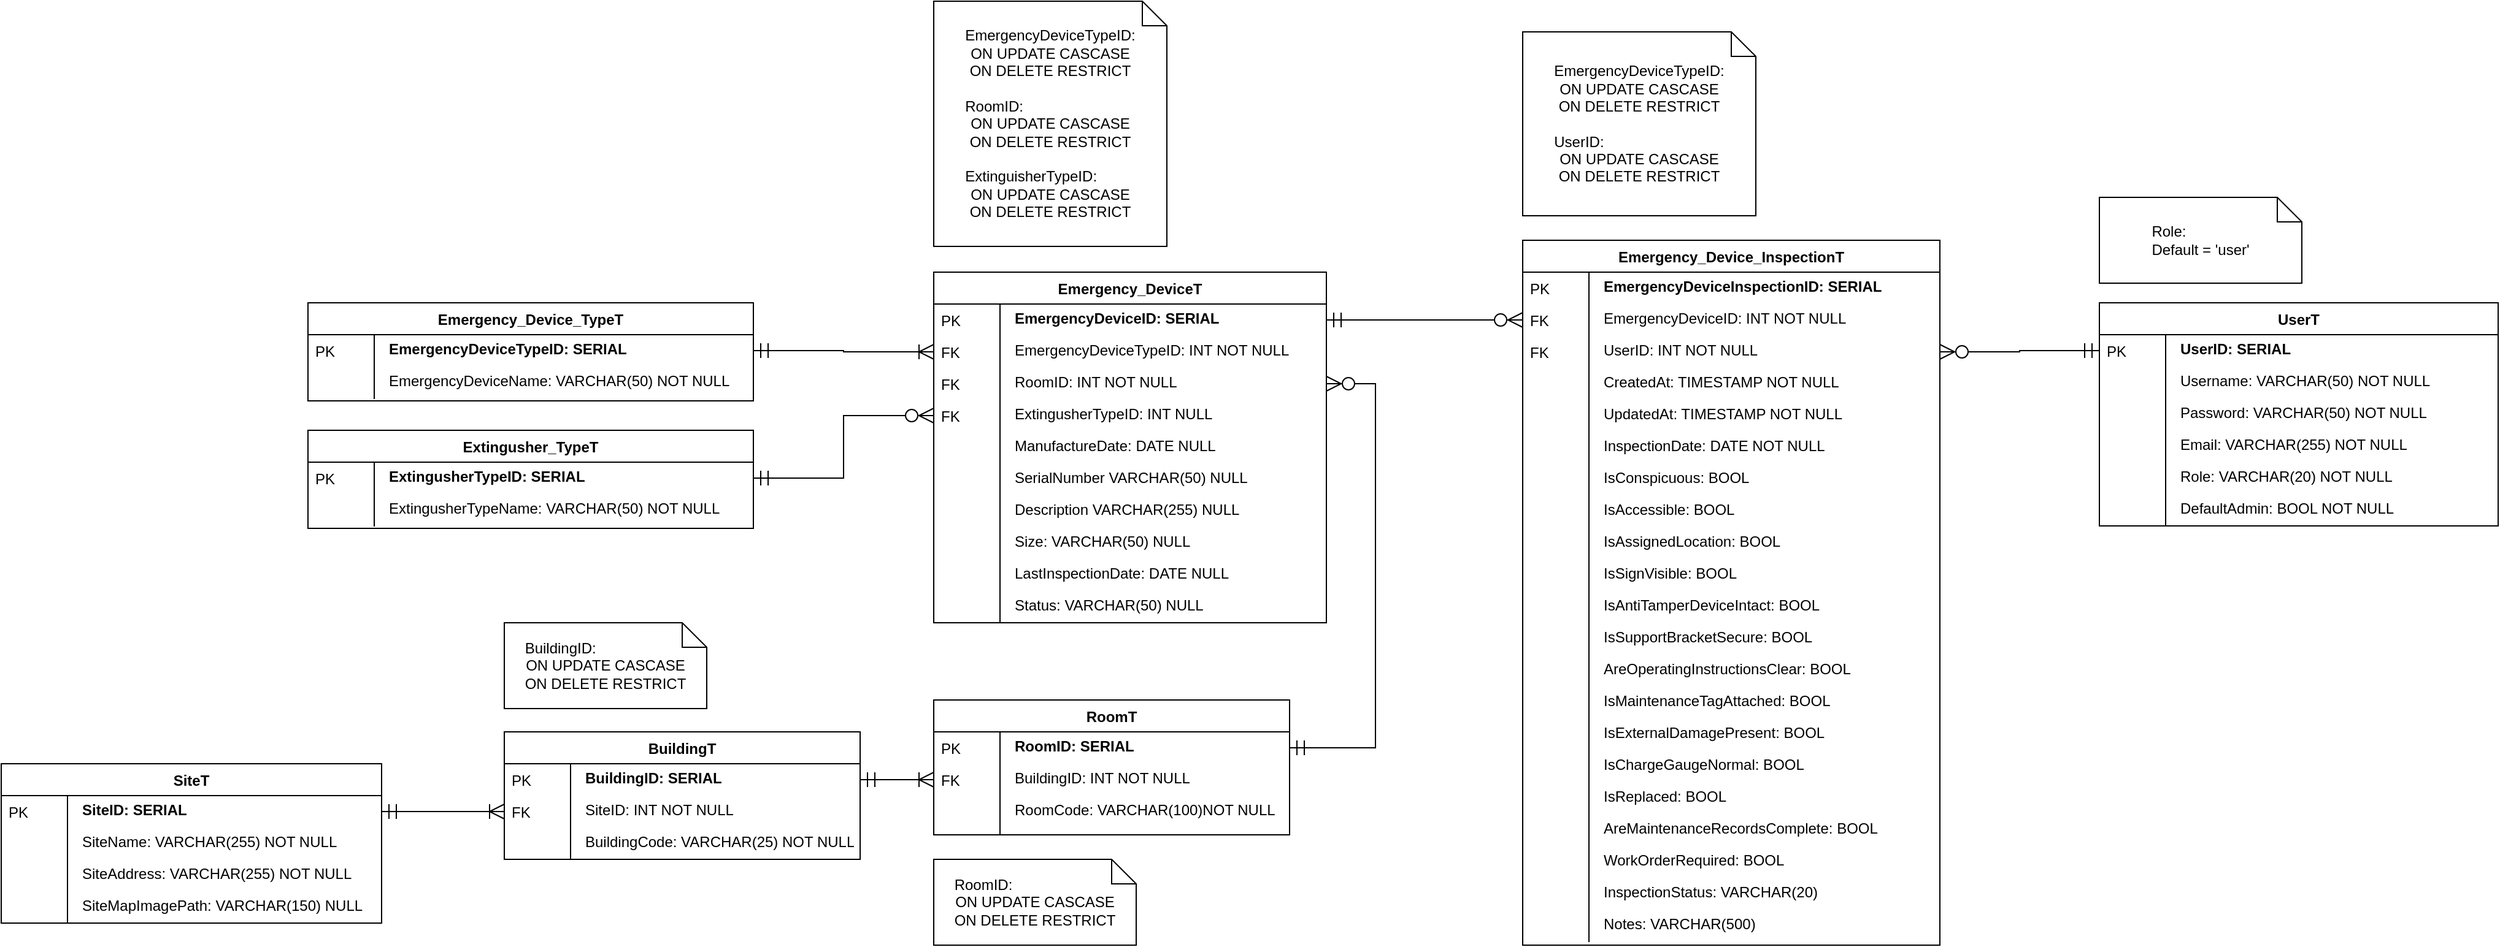 <mxfile version="24.7.8">
  <diagram name="erd_v6" id="wamdJYSF_lhRxLsGCfwB">
    <mxGraphModel dx="693" dy="1438" grid="1" gridSize="10" guides="1" tooltips="1" connect="1" arrows="1" fold="1" page="1" pageScale="1" pageWidth="850" pageHeight="1100" math="0" shadow="0">
      <root>
        <mxCell id="0" />
        <mxCell id="1" parent="0" />
        <mxCell id="S05moFFJ7QBuVl53iLkL-6" value="Emergency_DeviceT" style="swimlane;fontStyle=1;childLayout=stackLayout;horizontal=1;startSize=26;fillColor=default;horizontalStack=0;resizeParent=1;resizeLast=0;collapsible=1;marginBottom=0;swimlaneFillColor=default;align=center;" parent="1" vertex="1">
          <mxGeometry x="950" y="161" width="320" height="286" as="geometry" />
        </mxCell>
        <mxCell id="S05moFFJ7QBuVl53iLkL-7" value="EmergencyDeviceID: SERIAL " style="shape=partialRectangle;top=0;left=0;right=0;bottom=0;align=left;verticalAlign=top;spacingTop=-2;fillColor=none;spacingLeft=64;spacingRight=4;overflow=hidden;rotatable=0;points=[[0,0.5],[1,0.5]];portConstraint=eastwest;dropTarget=0;fontStyle=1" parent="S05moFFJ7QBuVl53iLkL-6" vertex="1">
          <mxGeometry y="26" width="320" height="26" as="geometry" />
        </mxCell>
        <mxCell id="S05moFFJ7QBuVl53iLkL-8" value="PK" style="shape=partialRectangle;top=0;left=0;bottom=0;fillColor=none;align=left;verticalAlign=middle;spacingLeft=4;spacingRight=4;overflow=hidden;rotatable=180;points=[];portConstraint=eastwest;part=1;" parent="S05moFFJ7QBuVl53iLkL-7" vertex="1" connectable="0">
          <mxGeometry width="54" height="26" as="geometry" />
        </mxCell>
        <mxCell id="S05moFFJ7QBuVl53iLkL-11" value="EmergencyDeviceTypeID: INT NOT NULL" style="shape=partialRectangle;top=0;left=0;right=0;bottom=0;align=left;verticalAlign=top;spacingTop=-2;fillColor=none;spacingLeft=64;spacingRight=4;overflow=hidden;rotatable=0;points=[[0,0.5],[1,0.5]];portConstraint=eastwest;dropTarget=0;" parent="S05moFFJ7QBuVl53iLkL-6" vertex="1">
          <mxGeometry y="52" width="320" height="26" as="geometry" />
        </mxCell>
        <mxCell id="S05moFFJ7QBuVl53iLkL-12" value="FK" style="shape=partialRectangle;top=0;left=0;bottom=0;fillColor=none;align=left;verticalAlign=middle;spacingLeft=4;spacingRight=4;overflow=hidden;rotatable=180;points=[];portConstraint=eastwest;part=1;" parent="S05moFFJ7QBuVl53iLkL-11" vertex="1" connectable="0">
          <mxGeometry width="54" height="26" as="geometry" />
        </mxCell>
        <mxCell id="fU8XdzItECVycu_1jgfG-1" value="RoomID: INT NOT NULL" style="shape=partialRectangle;top=0;left=0;right=0;bottom=0;align=left;verticalAlign=top;spacingTop=-2;fillColor=none;spacingLeft=64;spacingRight=4;overflow=hidden;rotatable=0;points=[[0,0.5],[1,0.5]];portConstraint=eastwest;dropTarget=0;fontStyle=0" parent="S05moFFJ7QBuVl53iLkL-6" vertex="1">
          <mxGeometry y="78" width="320" height="26" as="geometry" />
        </mxCell>
        <mxCell id="fU8XdzItECVycu_1jgfG-2" value="FK" style="shape=partialRectangle;top=0;left=0;bottom=0;fillColor=none;align=left;verticalAlign=middle;spacingLeft=4;spacingRight=4;overflow=hidden;rotatable=180;points=[];portConstraint=eastwest;part=1;" parent="fU8XdzItECVycu_1jgfG-1" vertex="1" connectable="0">
          <mxGeometry width="54" height="26" as="geometry" />
        </mxCell>
        <mxCell id="KlbffH09WAFo1FOZXRHF-1" value="ExtingusherTypeID: INT NULL" style="shape=partialRectangle;top=0;left=0;right=0;bottom=0;align=left;verticalAlign=top;spacingTop=-2;fillColor=none;spacingLeft=64;spacingRight=4;overflow=hidden;rotatable=0;points=[[0,0.5],[1,0.5]];portConstraint=eastwest;dropTarget=0;" parent="S05moFFJ7QBuVl53iLkL-6" vertex="1">
          <mxGeometry y="104" width="320" height="26" as="geometry" />
        </mxCell>
        <mxCell id="KlbffH09WAFo1FOZXRHF-2" value="FK" style="shape=partialRectangle;top=0;left=0;bottom=0;fillColor=none;align=left;verticalAlign=middle;spacingLeft=4;spacingRight=4;overflow=hidden;rotatable=180;points=[];portConstraint=eastwest;part=1;" parent="KlbffH09WAFo1FOZXRHF-1" vertex="1" connectable="0">
          <mxGeometry width="54" height="26" as="geometry" />
        </mxCell>
        <mxCell id="S05moFFJ7QBuVl53iLkL-13" value="ManufactureDate: DATE NULL" style="shape=partialRectangle;top=0;left=0;right=0;bottom=0;align=left;verticalAlign=top;spacingTop=-2;fillColor=none;spacingLeft=64;spacingRight=4;overflow=hidden;rotatable=0;points=[[0,0.5],[1,0.5]];portConstraint=eastwest;dropTarget=0;" parent="S05moFFJ7QBuVl53iLkL-6" vertex="1">
          <mxGeometry y="130" width="320" height="26" as="geometry" />
        </mxCell>
        <mxCell id="S05moFFJ7QBuVl53iLkL-14" value="" style="shape=partialRectangle;top=0;left=0;bottom=0;fillColor=none;align=left;verticalAlign=middle;spacingLeft=4;spacingRight=4;overflow=hidden;rotatable=180;points=[];portConstraint=eastwest;part=1;" parent="S05moFFJ7QBuVl53iLkL-13" vertex="1" connectable="0">
          <mxGeometry width="54" height="26" as="geometry" />
        </mxCell>
        <mxCell id="S05moFFJ7QBuVl53iLkL-81" value="SerialNumber VARCHAR(50) NULL" style="shape=partialRectangle;top=0;left=0;right=0;bottom=0;align=left;verticalAlign=top;spacingTop=-2;fillColor=none;spacingLeft=64;spacingRight=4;overflow=hidden;rotatable=0;points=[[0,0.5],[1,0.5]];portConstraint=eastwest;dropTarget=0;" parent="S05moFFJ7QBuVl53iLkL-6" vertex="1">
          <mxGeometry y="156" width="320" height="26" as="geometry" />
        </mxCell>
        <mxCell id="S05moFFJ7QBuVl53iLkL-82" value="" style="shape=partialRectangle;top=0;left=0;bottom=0;fillColor=none;align=left;verticalAlign=middle;spacingLeft=4;spacingRight=4;overflow=hidden;rotatable=180;points=[];portConstraint=eastwest;part=1;" parent="S05moFFJ7QBuVl53iLkL-81" vertex="1" connectable="0">
          <mxGeometry width="54" height="26" as="geometry" />
        </mxCell>
        <mxCell id="S05moFFJ7QBuVl53iLkL-19" value="Description VARCHAR(255) NULL" style="shape=partialRectangle;top=0;left=0;right=0;bottom=0;align=left;verticalAlign=top;spacingTop=-2;fillColor=none;spacingLeft=64;spacingRight=4;overflow=hidden;rotatable=0;points=[[0,0.5],[1,0.5]];portConstraint=eastwest;dropTarget=0;" parent="S05moFFJ7QBuVl53iLkL-6" vertex="1">
          <mxGeometry y="182" width="320" height="26" as="geometry" />
        </mxCell>
        <mxCell id="S05moFFJ7QBuVl53iLkL-20" value="" style="shape=partialRectangle;top=0;left=0;bottom=0;fillColor=none;align=left;verticalAlign=middle;spacingLeft=4;spacingRight=4;overflow=hidden;rotatable=180;points=[];portConstraint=eastwest;part=1;" parent="S05moFFJ7QBuVl53iLkL-19" vertex="1" connectable="0">
          <mxGeometry width="54" height="26" as="geometry" />
        </mxCell>
        <mxCell id="S05moFFJ7QBuVl53iLkL-17" value="Size: VARCHAR(50) NULL" style="shape=partialRectangle;top=0;left=0;right=0;bottom=0;align=left;verticalAlign=top;spacingTop=-2;fillColor=none;spacingLeft=64;spacingRight=4;overflow=hidden;rotatable=0;points=[[0,0.5],[1,0.5]];portConstraint=eastwest;dropTarget=0;" parent="S05moFFJ7QBuVl53iLkL-6" vertex="1">
          <mxGeometry y="208" width="320" height="26" as="geometry" />
        </mxCell>
        <mxCell id="S05moFFJ7QBuVl53iLkL-18" value="" style="shape=partialRectangle;top=0;left=0;bottom=0;fillColor=none;align=left;verticalAlign=middle;spacingLeft=4;spacingRight=4;overflow=hidden;rotatable=180;points=[];portConstraint=eastwest;part=1;" parent="S05moFFJ7QBuVl53iLkL-17" vertex="1" connectable="0">
          <mxGeometry width="54" height="26" as="geometry" />
        </mxCell>
        <mxCell id="iOHPw5PmA1kZ8EY84jo1-47" value="LastInspectionDate: DATE NULL" style="shape=partialRectangle;top=0;left=0;right=0;bottom=0;align=left;verticalAlign=top;spacingTop=-2;fillColor=none;spacingLeft=64;spacingRight=4;overflow=hidden;rotatable=0;points=[[0,0.5],[1,0.5]];portConstraint=eastwest;dropTarget=0;" parent="S05moFFJ7QBuVl53iLkL-6" vertex="1">
          <mxGeometry y="234" width="320" height="26" as="geometry" />
        </mxCell>
        <mxCell id="iOHPw5PmA1kZ8EY84jo1-48" value="" style="shape=partialRectangle;top=0;left=0;bottom=0;fillColor=none;align=left;verticalAlign=middle;spacingLeft=4;spacingRight=4;overflow=hidden;rotatable=180;points=[];portConstraint=eastwest;part=1;" parent="iOHPw5PmA1kZ8EY84jo1-47" vertex="1" connectable="0">
          <mxGeometry width="54" height="26" as="geometry" />
        </mxCell>
        <mxCell id="iOHPw5PmA1kZ8EY84jo1-51" value="Status: VARCHAR(50) NULL" style="shape=partialRectangle;top=0;left=0;right=0;bottom=0;align=left;verticalAlign=top;spacingTop=-2;fillColor=none;spacingLeft=64;spacingRight=4;overflow=hidden;rotatable=0;points=[[0,0.5],[1,0.5]];portConstraint=eastwest;dropTarget=0;" parent="S05moFFJ7QBuVl53iLkL-6" vertex="1">
          <mxGeometry y="260" width="320" height="26" as="geometry" />
        </mxCell>
        <mxCell id="iOHPw5PmA1kZ8EY84jo1-52" value="" style="shape=partialRectangle;top=0;left=0;bottom=0;fillColor=none;align=left;verticalAlign=middle;spacingLeft=4;spacingRight=4;overflow=hidden;rotatable=180;points=[];portConstraint=eastwest;part=1;" parent="iOHPw5PmA1kZ8EY84jo1-51" vertex="1" connectable="0">
          <mxGeometry width="54" height="26" as="geometry" />
        </mxCell>
        <mxCell id="S05moFFJ7QBuVl53iLkL-23" value="SiteT" style="swimlane;fontStyle=1;childLayout=stackLayout;horizontal=1;startSize=26;fillColor=default;horizontalStack=0;resizeParent=1;resizeLast=0;collapsible=1;marginBottom=0;swimlaneFillColor=default;align=center;" parent="1" vertex="1">
          <mxGeometry x="190" y="562" width="310" height="130" as="geometry" />
        </mxCell>
        <mxCell id="S05moFFJ7QBuVl53iLkL-24" value="SiteID: SERIAL" style="shape=partialRectangle;top=0;left=0;right=0;bottom=0;align=left;verticalAlign=top;spacingTop=-2;fillColor=none;spacingLeft=64;spacingRight=4;overflow=hidden;rotatable=0;points=[[0,0.5],[1,0.5]];portConstraint=eastwest;dropTarget=0;fontStyle=1" parent="S05moFFJ7QBuVl53iLkL-23" vertex="1">
          <mxGeometry y="26" width="310" height="26" as="geometry" />
        </mxCell>
        <mxCell id="S05moFFJ7QBuVl53iLkL-25" value="PK" style="shape=partialRectangle;top=0;left=0;bottom=0;fillColor=none;align=left;verticalAlign=middle;spacingLeft=4;spacingRight=4;overflow=hidden;rotatable=180;points=[];portConstraint=eastwest;part=1;" parent="S05moFFJ7QBuVl53iLkL-24" vertex="1" connectable="0">
          <mxGeometry width="54" height="26" as="geometry" />
        </mxCell>
        <mxCell id="S05moFFJ7QBuVl53iLkL-26" value="SiteName: VARCHAR(255) NOT NULL" style="shape=partialRectangle;top=0;left=0;right=0;bottom=0;align=left;verticalAlign=top;spacingTop=-2;fillColor=none;spacingLeft=64;spacingRight=4;overflow=hidden;rotatable=0;points=[[0,0.5],[1,0.5]];portConstraint=eastwest;dropTarget=0;" parent="S05moFFJ7QBuVl53iLkL-23" vertex="1">
          <mxGeometry y="52" width="310" height="26" as="geometry" />
        </mxCell>
        <mxCell id="S05moFFJ7QBuVl53iLkL-27" value="" style="shape=partialRectangle;top=0;left=0;bottom=0;fillColor=none;align=left;verticalAlign=middle;spacingLeft=4;spacingRight=4;overflow=hidden;rotatable=180;points=[];portConstraint=eastwest;part=1;" parent="S05moFFJ7QBuVl53iLkL-26" vertex="1" connectable="0">
          <mxGeometry width="54" height="26" as="geometry" />
        </mxCell>
        <mxCell id="S05moFFJ7QBuVl53iLkL-28" value="SiteAddress: VARCHAR(255) NOT NULL" style="shape=partialRectangle;top=0;left=0;right=0;bottom=0;align=left;verticalAlign=top;spacingTop=-2;fillColor=none;spacingLeft=64;spacingRight=4;overflow=hidden;rotatable=0;points=[[0,0.5],[1,0.5]];portConstraint=eastwest;dropTarget=0;" parent="S05moFFJ7QBuVl53iLkL-23" vertex="1">
          <mxGeometry y="78" width="310" height="26" as="geometry" />
        </mxCell>
        <mxCell id="S05moFFJ7QBuVl53iLkL-29" value="" style="shape=partialRectangle;top=0;left=0;bottom=0;fillColor=none;align=left;verticalAlign=middle;spacingLeft=4;spacingRight=4;overflow=hidden;rotatable=180;points=[];portConstraint=eastwest;part=1;" parent="S05moFFJ7QBuVl53iLkL-28" vertex="1" connectable="0">
          <mxGeometry width="54" height="26" as="geometry" />
        </mxCell>
        <mxCell id="gSIsC2cm4wVCdcPa8HnV-1" value="SiteMapImagePath: VARCHAR(150) NULL" style="shape=partialRectangle;top=0;left=0;right=0;bottom=0;align=left;verticalAlign=top;spacingTop=-2;fillColor=none;spacingLeft=64;spacingRight=4;overflow=hidden;rotatable=0;points=[[0,0.5],[1,0.5]];portConstraint=eastwest;dropTarget=0;" parent="S05moFFJ7QBuVl53iLkL-23" vertex="1">
          <mxGeometry y="104" width="310" height="26" as="geometry" />
        </mxCell>
        <mxCell id="gSIsC2cm4wVCdcPa8HnV-2" value="" style="shape=partialRectangle;top=0;left=0;bottom=0;fillColor=none;align=left;verticalAlign=middle;spacingLeft=4;spacingRight=4;overflow=hidden;rotatable=180;points=[];portConstraint=eastwest;part=1;" parent="gSIsC2cm4wVCdcPa8HnV-1" vertex="1" connectable="0">
          <mxGeometry width="54" height="26" as="geometry" />
        </mxCell>
        <mxCell id="S05moFFJ7QBuVl53iLkL-30" value="BuildingT" style="swimlane;fontStyle=1;childLayout=stackLayout;horizontal=1;startSize=26;fillColor=default;horizontalStack=0;resizeParent=1;resizeLast=0;collapsible=1;marginBottom=0;swimlaneFillColor=default;align=center;" parent="1" vertex="1">
          <mxGeometry x="600" y="536" width="290" height="104" as="geometry" />
        </mxCell>
        <mxCell id="S05moFFJ7QBuVl53iLkL-31" value="BuildingID: SERIAL" style="shape=partialRectangle;top=0;left=0;right=0;bottom=0;align=left;verticalAlign=top;spacingTop=-2;fillColor=none;spacingLeft=64;spacingRight=4;overflow=hidden;rotatable=0;points=[[0,0.5],[1,0.5]];portConstraint=eastwest;dropTarget=0;fontStyle=1" parent="S05moFFJ7QBuVl53iLkL-30" vertex="1">
          <mxGeometry y="26" width="290" height="26" as="geometry" />
        </mxCell>
        <mxCell id="S05moFFJ7QBuVl53iLkL-32" value="PK" style="shape=partialRectangle;top=0;left=0;bottom=0;fillColor=none;align=left;verticalAlign=middle;spacingLeft=4;spacingRight=4;overflow=hidden;rotatable=180;points=[];portConstraint=eastwest;part=1;" parent="S05moFFJ7QBuVl53iLkL-31" vertex="1" connectable="0">
          <mxGeometry width="54" height="26" as="geometry" />
        </mxCell>
        <mxCell id="S05moFFJ7QBuVl53iLkL-33" value="SiteID: INT NOT NULL&#xa;" style="shape=partialRectangle;top=0;left=0;right=0;bottom=0;align=left;verticalAlign=top;spacingTop=-2;fillColor=none;spacingLeft=64;spacingRight=4;overflow=hidden;rotatable=0;points=[[0,0.5],[1,0.5]];portConstraint=eastwest;dropTarget=0;" parent="S05moFFJ7QBuVl53iLkL-30" vertex="1">
          <mxGeometry y="52" width="290" height="26" as="geometry" />
        </mxCell>
        <mxCell id="S05moFFJ7QBuVl53iLkL-34" value="FK" style="shape=partialRectangle;top=0;left=0;bottom=0;fillColor=none;align=left;verticalAlign=middle;spacingLeft=4;spacingRight=4;overflow=hidden;rotatable=180;points=[];portConstraint=eastwest;part=1;" parent="S05moFFJ7QBuVl53iLkL-33" vertex="1" connectable="0">
          <mxGeometry width="54" height="26" as="geometry" />
        </mxCell>
        <mxCell id="S05moFFJ7QBuVl53iLkL-35" value="BuildingCode: VARCHAR(25) NOT NULL" style="shape=partialRectangle;top=0;left=0;right=0;bottom=0;align=left;verticalAlign=top;spacingTop=-2;fillColor=none;spacingLeft=64;spacingRight=4;overflow=hidden;rotatable=0;points=[[0,0.5],[1,0.5]];portConstraint=eastwest;dropTarget=0;" parent="S05moFFJ7QBuVl53iLkL-30" vertex="1">
          <mxGeometry y="78" width="290" height="26" as="geometry" />
        </mxCell>
        <mxCell id="S05moFFJ7QBuVl53iLkL-36" value="" style="shape=partialRectangle;top=0;left=0;bottom=0;fillColor=none;align=left;verticalAlign=middle;spacingLeft=4;spacingRight=4;overflow=hidden;rotatable=180;points=[];portConstraint=eastwest;part=1;" parent="S05moFFJ7QBuVl53iLkL-35" vertex="1" connectable="0">
          <mxGeometry width="54" height="26" as="geometry" />
        </mxCell>
        <mxCell id="S05moFFJ7QBuVl53iLkL-37" value="RoomT" style="swimlane;fontStyle=1;childLayout=stackLayout;horizontal=1;startSize=26;fillColor=default;horizontalStack=0;resizeParent=1;resizeLast=0;collapsible=1;marginBottom=0;swimlaneFillColor=default;align=center;" parent="1" vertex="1">
          <mxGeometry x="950" y="510" width="290" height="110" as="geometry" />
        </mxCell>
        <mxCell id="S05moFFJ7QBuVl53iLkL-38" value="RoomID: SERIAL" style="shape=partialRectangle;top=0;left=0;right=0;bottom=0;align=left;verticalAlign=top;spacingTop=-2;fillColor=none;spacingLeft=64;spacingRight=4;overflow=hidden;rotatable=0;points=[[0,0.5],[1,0.5]];portConstraint=eastwest;dropTarget=0;fontStyle=1" parent="S05moFFJ7QBuVl53iLkL-37" vertex="1">
          <mxGeometry y="26" width="290" height="26" as="geometry" />
        </mxCell>
        <mxCell id="S05moFFJ7QBuVl53iLkL-39" value="PK" style="shape=partialRectangle;top=0;left=0;bottom=0;fillColor=none;align=left;verticalAlign=middle;spacingLeft=4;spacingRight=4;overflow=hidden;rotatable=180;points=[];portConstraint=eastwest;part=1;" parent="S05moFFJ7QBuVl53iLkL-38" vertex="1" connectable="0">
          <mxGeometry width="54" height="26" as="geometry" />
        </mxCell>
        <mxCell id="S05moFFJ7QBuVl53iLkL-40" value="BuildingID: INT NOT NULL" style="shape=partialRectangle;top=0;left=0;right=0;bottom=0;align=left;verticalAlign=top;spacingTop=-2;fillColor=none;spacingLeft=64;spacingRight=4;overflow=hidden;rotatable=0;points=[[0,0.5],[1,0.5]];portConstraint=eastwest;dropTarget=0;" parent="S05moFFJ7QBuVl53iLkL-37" vertex="1">
          <mxGeometry y="52" width="290" height="26" as="geometry" />
        </mxCell>
        <mxCell id="S05moFFJ7QBuVl53iLkL-41" value="FK" style="shape=partialRectangle;top=0;left=0;bottom=0;fillColor=none;align=left;verticalAlign=middle;spacingLeft=4;spacingRight=4;overflow=hidden;rotatable=180;points=[];portConstraint=eastwest;part=1;" parent="S05moFFJ7QBuVl53iLkL-40" vertex="1" connectable="0">
          <mxGeometry width="54" height="26" as="geometry" />
        </mxCell>
        <mxCell id="S05moFFJ7QBuVl53iLkL-42" value="RoomCode: VARCHAR(100)NOT NULL" style="shape=partialRectangle;top=0;left=0;right=0;bottom=0;align=left;verticalAlign=top;spacingTop=-2;fillColor=none;spacingLeft=64;spacingRight=4;overflow=hidden;rotatable=0;points=[[0,0.5],[1,0.5]];portConstraint=eastwest;dropTarget=0;" parent="S05moFFJ7QBuVl53iLkL-37" vertex="1">
          <mxGeometry y="78" width="290" height="32" as="geometry" />
        </mxCell>
        <mxCell id="S05moFFJ7QBuVl53iLkL-43" value="" style="shape=partialRectangle;top=0;left=0;bottom=0;fillColor=none;align=left;verticalAlign=middle;spacingLeft=4;spacingRight=4;overflow=hidden;rotatable=180;points=[];portConstraint=eastwest;part=1;" parent="S05moFFJ7QBuVl53iLkL-42" vertex="1" connectable="0">
          <mxGeometry width="54" height="32" as="geometry" />
        </mxCell>
        <mxCell id="S05moFFJ7QBuVl53iLkL-44" value="Emergency_Device_InspectionT" style="swimlane;fontStyle=1;childLayout=stackLayout;horizontal=1;startSize=26;fillColor=default;horizontalStack=0;resizeParent=1;resizeLast=0;collapsible=1;marginBottom=0;swimlaneFillColor=default;align=center;" parent="1" vertex="1">
          <mxGeometry x="1430" y="135" width="340" height="575" as="geometry" />
        </mxCell>
        <mxCell id="S05moFFJ7QBuVl53iLkL-45" value="EmergencyDeviceInspectionID: SERIAL" style="shape=partialRectangle;top=0;left=0;right=0;bottom=0;align=left;verticalAlign=top;spacingTop=-2;fillColor=none;spacingLeft=64;spacingRight=4;overflow=hidden;rotatable=0;points=[[0,0.5],[1,0.5]];portConstraint=eastwest;dropTarget=0;fontStyle=1" parent="S05moFFJ7QBuVl53iLkL-44" vertex="1">
          <mxGeometry y="26" width="340" height="26" as="geometry" />
        </mxCell>
        <mxCell id="S05moFFJ7QBuVl53iLkL-46" value="PK" style="shape=partialRectangle;top=0;left=0;bottom=0;fillColor=none;align=left;verticalAlign=middle;spacingLeft=4;spacingRight=4;overflow=hidden;rotatable=180;points=[];portConstraint=eastwest;part=1;" parent="S05moFFJ7QBuVl53iLkL-45" vertex="1" connectable="0">
          <mxGeometry width="54" height="26" as="geometry" />
        </mxCell>
        <mxCell id="S05moFFJ7QBuVl53iLkL-47" value="EmergencyDeviceID: INT NOT NULL" style="shape=partialRectangle;top=0;left=0;right=0;bottom=0;align=left;verticalAlign=top;spacingTop=-2;fillColor=none;spacingLeft=64;spacingRight=4;overflow=hidden;rotatable=0;points=[[0,0.5],[1,0.5]];portConstraint=eastwest;dropTarget=0;" parent="S05moFFJ7QBuVl53iLkL-44" vertex="1">
          <mxGeometry y="52" width="340" height="26" as="geometry" />
        </mxCell>
        <mxCell id="S05moFFJ7QBuVl53iLkL-48" value="FK" style="shape=partialRectangle;top=0;left=0;bottom=0;fillColor=none;align=left;verticalAlign=middle;spacingLeft=4;spacingRight=4;overflow=hidden;rotatable=180;points=[];portConstraint=eastwest;part=1;" parent="S05moFFJ7QBuVl53iLkL-47" vertex="1" connectable="0">
          <mxGeometry width="54" height="26" as="geometry" />
        </mxCell>
        <mxCell id="S05moFFJ7QBuVl53iLkL-51" value="UserID: INT NOT NULL" style="shape=partialRectangle;top=0;left=0;right=0;bottom=0;align=left;verticalAlign=top;spacingTop=-2;fillColor=none;spacingLeft=64;spacingRight=4;overflow=hidden;rotatable=0;points=[[0,0.5],[1,0.5]];portConstraint=eastwest;dropTarget=0;" parent="S05moFFJ7QBuVl53iLkL-44" vertex="1">
          <mxGeometry y="78" width="340" height="26" as="geometry" />
        </mxCell>
        <mxCell id="S05moFFJ7QBuVl53iLkL-52" value="FK" style="shape=partialRectangle;top=0;left=0;bottom=0;fillColor=none;align=left;verticalAlign=middle;spacingLeft=4;spacingRight=4;overflow=hidden;rotatable=180;points=[];portConstraint=eastwest;part=1;" parent="S05moFFJ7QBuVl53iLkL-51" vertex="1" connectable="0">
          <mxGeometry width="54" height="26" as="geometry" />
        </mxCell>
        <mxCell id="iOHPw5PmA1kZ8EY84jo1-23" value="CreatedAt: TIMESTAMP NOT NULL" style="shape=partialRectangle;top=0;left=0;right=0;bottom=0;align=left;verticalAlign=top;spacingTop=-2;fillColor=none;spacingLeft=64;spacingRight=4;overflow=hidden;rotatable=0;points=[[0,0.5],[1,0.5]];portConstraint=eastwest;dropTarget=0;" parent="S05moFFJ7QBuVl53iLkL-44" vertex="1">
          <mxGeometry y="104" width="340" height="26" as="geometry" />
        </mxCell>
        <mxCell id="iOHPw5PmA1kZ8EY84jo1-24" value="" style="shape=partialRectangle;top=0;left=0;bottom=0;fillColor=none;align=left;verticalAlign=middle;spacingLeft=4;spacingRight=4;overflow=hidden;rotatable=180;points=[];portConstraint=eastwest;part=1;" parent="iOHPw5PmA1kZ8EY84jo1-23" vertex="1" connectable="0">
          <mxGeometry width="54" height="26" as="geometry" />
        </mxCell>
        <mxCell id="iOHPw5PmA1kZ8EY84jo1-41" value="UpdatedAt: TIMESTAMP NOT NULL" style="shape=partialRectangle;top=0;left=0;right=0;bottom=0;align=left;verticalAlign=top;spacingTop=-2;fillColor=none;spacingLeft=64;spacingRight=4;overflow=hidden;rotatable=0;points=[[0,0.5],[1,0.5]];portConstraint=eastwest;dropTarget=0;" parent="S05moFFJ7QBuVl53iLkL-44" vertex="1">
          <mxGeometry y="130" width="340" height="26" as="geometry" />
        </mxCell>
        <mxCell id="iOHPw5PmA1kZ8EY84jo1-42" value="" style="shape=partialRectangle;top=0;left=0;bottom=0;fillColor=none;align=left;verticalAlign=middle;spacingLeft=4;spacingRight=4;overflow=hidden;rotatable=180;points=[];portConstraint=eastwest;part=1;" parent="iOHPw5PmA1kZ8EY84jo1-41" vertex="1" connectable="0">
          <mxGeometry width="54" height="26" as="geometry" />
        </mxCell>
        <mxCell id="S05moFFJ7QBuVl53iLkL-49" value="InspectionDate: DATE NOT NULL" style="shape=partialRectangle;top=0;left=0;right=0;bottom=0;align=left;verticalAlign=top;spacingTop=-2;fillColor=none;spacingLeft=64;spacingRight=4;overflow=hidden;rotatable=0;points=[[0,0.5],[1,0.5]];portConstraint=eastwest;dropTarget=0;" parent="S05moFFJ7QBuVl53iLkL-44" vertex="1">
          <mxGeometry y="156" width="340" height="26" as="geometry" />
        </mxCell>
        <mxCell id="S05moFFJ7QBuVl53iLkL-50" value="" style="shape=partialRectangle;top=0;left=0;bottom=0;fillColor=none;align=left;verticalAlign=middle;spacingLeft=4;spacingRight=4;overflow=hidden;rotatable=180;points=[];portConstraint=eastwest;part=1;" parent="S05moFFJ7QBuVl53iLkL-49" vertex="1" connectable="0">
          <mxGeometry width="54" height="26" as="geometry" />
        </mxCell>
        <mxCell id="iOHPw5PmA1kZ8EY84jo1-2" value="IsConspicuous: BOOL" style="shape=partialRectangle;top=0;left=0;right=0;bottom=0;align=left;verticalAlign=top;spacingTop=-2;fillColor=none;spacingLeft=64;spacingRight=4;overflow=hidden;rotatable=0;points=[[0,0.5],[1,0.5]];portConstraint=eastwest;dropTarget=0;" parent="S05moFFJ7QBuVl53iLkL-44" vertex="1">
          <mxGeometry y="182" width="340" height="26" as="geometry" />
        </mxCell>
        <mxCell id="iOHPw5PmA1kZ8EY84jo1-3" value="" style="shape=partialRectangle;top=0;left=0;bottom=0;fillColor=none;align=left;verticalAlign=middle;spacingLeft=4;spacingRight=4;overflow=hidden;rotatable=180;points=[];portConstraint=eastwest;part=1;" parent="iOHPw5PmA1kZ8EY84jo1-2" vertex="1" connectable="0">
          <mxGeometry width="54" height="26" as="geometry" />
        </mxCell>
        <mxCell id="iOHPw5PmA1kZ8EY84jo1-4" value="IsAccessible: BOOL" style="shape=partialRectangle;top=0;left=0;right=0;bottom=0;align=left;verticalAlign=top;spacingTop=-2;fillColor=none;spacingLeft=64;spacingRight=4;overflow=hidden;rotatable=0;points=[[0,0.5],[1,0.5]];portConstraint=eastwest;dropTarget=0;" parent="S05moFFJ7QBuVl53iLkL-44" vertex="1">
          <mxGeometry y="208" width="340" height="26" as="geometry" />
        </mxCell>
        <mxCell id="iOHPw5PmA1kZ8EY84jo1-5" value="" style="shape=partialRectangle;top=0;left=0;bottom=0;fillColor=none;align=left;verticalAlign=middle;spacingLeft=4;spacingRight=4;overflow=hidden;rotatable=180;points=[];portConstraint=eastwest;part=1;" parent="iOHPw5PmA1kZ8EY84jo1-4" vertex="1" connectable="0">
          <mxGeometry width="54" height="26" as="geometry" />
        </mxCell>
        <mxCell id="iOHPw5PmA1kZ8EY84jo1-19" value="IsAssignedLocation: BOOL" style="shape=partialRectangle;top=0;left=0;right=0;bottom=0;align=left;verticalAlign=top;spacingTop=-2;fillColor=none;spacingLeft=64;spacingRight=4;overflow=hidden;rotatable=0;points=[[0,0.5],[1,0.5]];portConstraint=eastwest;dropTarget=0;" parent="S05moFFJ7QBuVl53iLkL-44" vertex="1">
          <mxGeometry y="234" width="340" height="26" as="geometry" />
        </mxCell>
        <mxCell id="iOHPw5PmA1kZ8EY84jo1-20" value="" style="shape=partialRectangle;top=0;left=0;bottom=0;fillColor=none;align=left;verticalAlign=middle;spacingLeft=4;spacingRight=4;overflow=hidden;rotatable=180;points=[];portConstraint=eastwest;part=1;" parent="iOHPw5PmA1kZ8EY84jo1-19" vertex="1" connectable="0">
          <mxGeometry width="54" height="26" as="geometry" />
        </mxCell>
        <mxCell id="iOHPw5PmA1kZ8EY84jo1-21" value="IsSignVisible: BOOL " style="shape=partialRectangle;top=0;left=0;right=0;bottom=0;align=left;verticalAlign=top;spacingTop=-2;fillColor=none;spacingLeft=64;spacingRight=4;overflow=hidden;rotatable=0;points=[[0,0.5],[1,0.5]];portConstraint=eastwest;dropTarget=0;" parent="S05moFFJ7QBuVl53iLkL-44" vertex="1">
          <mxGeometry y="260" width="340" height="26" as="geometry" />
        </mxCell>
        <mxCell id="iOHPw5PmA1kZ8EY84jo1-22" value="" style="shape=partialRectangle;top=0;left=0;bottom=0;fillColor=none;align=left;verticalAlign=middle;spacingLeft=4;spacingRight=4;overflow=hidden;rotatable=180;points=[];portConstraint=eastwest;part=1;" parent="iOHPw5PmA1kZ8EY84jo1-21" vertex="1" connectable="0">
          <mxGeometry width="54" height="26" as="geometry" />
        </mxCell>
        <mxCell id="iOHPw5PmA1kZ8EY84jo1-25" value="IsAntiTamperDeviceIntact: BOOL" style="shape=partialRectangle;top=0;left=0;right=0;bottom=0;align=left;verticalAlign=top;spacingTop=-2;fillColor=none;spacingLeft=64;spacingRight=4;overflow=hidden;rotatable=0;points=[[0,0.5],[1,0.5]];portConstraint=eastwest;dropTarget=0;" parent="S05moFFJ7QBuVl53iLkL-44" vertex="1">
          <mxGeometry y="286" width="340" height="26" as="geometry" />
        </mxCell>
        <mxCell id="iOHPw5PmA1kZ8EY84jo1-26" value="" style="shape=partialRectangle;top=0;left=0;bottom=0;fillColor=none;align=left;verticalAlign=middle;spacingLeft=4;spacingRight=4;overflow=hidden;rotatable=180;points=[];portConstraint=eastwest;part=1;" parent="iOHPw5PmA1kZ8EY84jo1-25" vertex="1" connectable="0">
          <mxGeometry width="54" height="26" as="geometry" />
        </mxCell>
        <mxCell id="iOHPw5PmA1kZ8EY84jo1-27" value="IsSupportBracketSecure: BOOL" style="shape=partialRectangle;top=0;left=0;right=0;bottom=0;align=left;verticalAlign=top;spacingTop=-2;fillColor=none;spacingLeft=64;spacingRight=4;overflow=hidden;rotatable=0;points=[[0,0.5],[1,0.5]];portConstraint=eastwest;dropTarget=0;" parent="S05moFFJ7QBuVl53iLkL-44" vertex="1">
          <mxGeometry y="312" width="340" height="26" as="geometry" />
        </mxCell>
        <mxCell id="iOHPw5PmA1kZ8EY84jo1-28" value="" style="shape=partialRectangle;top=0;left=0;bottom=0;fillColor=none;align=left;verticalAlign=middle;spacingLeft=4;spacingRight=4;overflow=hidden;rotatable=180;points=[];portConstraint=eastwest;part=1;" parent="iOHPw5PmA1kZ8EY84jo1-27" vertex="1" connectable="0">
          <mxGeometry width="54" height="26" as="geometry" />
        </mxCell>
        <mxCell id="iOHPw5PmA1kZ8EY84jo1-29" value="AreOperatingInstructionsClear: BOOL" style="shape=partialRectangle;top=0;left=0;right=0;bottom=0;align=left;verticalAlign=top;spacingTop=-2;fillColor=none;spacingLeft=64;spacingRight=4;overflow=hidden;rotatable=0;points=[[0,0.5],[1,0.5]];portConstraint=eastwest;dropTarget=0;" parent="S05moFFJ7QBuVl53iLkL-44" vertex="1">
          <mxGeometry y="338" width="340" height="26" as="geometry" />
        </mxCell>
        <mxCell id="iOHPw5PmA1kZ8EY84jo1-30" value="" style="shape=partialRectangle;top=0;left=0;bottom=0;fillColor=none;align=left;verticalAlign=middle;spacingLeft=4;spacingRight=4;overflow=hidden;rotatable=180;points=[];portConstraint=eastwest;part=1;" parent="iOHPw5PmA1kZ8EY84jo1-29" vertex="1" connectable="0">
          <mxGeometry width="54" height="26" as="geometry" />
        </mxCell>
        <mxCell id="iOHPw5PmA1kZ8EY84jo1-31" value="IsMaintenanceTagAttached: BOOL" style="shape=partialRectangle;top=0;left=0;right=0;bottom=0;align=left;verticalAlign=top;spacingTop=-2;fillColor=none;spacingLeft=64;spacingRight=4;overflow=hidden;rotatable=0;points=[[0,0.5],[1,0.5]];portConstraint=eastwest;dropTarget=0;" parent="S05moFFJ7QBuVl53iLkL-44" vertex="1">
          <mxGeometry y="364" width="340" height="26" as="geometry" />
        </mxCell>
        <mxCell id="iOHPw5PmA1kZ8EY84jo1-32" value="" style="shape=partialRectangle;top=0;left=0;bottom=0;fillColor=none;align=left;verticalAlign=middle;spacingLeft=4;spacingRight=4;overflow=hidden;rotatable=180;points=[];portConstraint=eastwest;part=1;" parent="iOHPw5PmA1kZ8EY84jo1-31" vertex="1" connectable="0">
          <mxGeometry width="54" height="26" as="geometry" />
        </mxCell>
        <mxCell id="iOHPw5PmA1kZ8EY84jo1-33" value="IsExternalDamagePresent: BOOL" style="shape=partialRectangle;top=0;left=0;right=0;bottom=0;align=left;verticalAlign=top;spacingTop=-2;fillColor=none;spacingLeft=64;spacingRight=4;overflow=hidden;rotatable=0;points=[[0,0.5],[1,0.5]];portConstraint=eastwest;dropTarget=0;" parent="S05moFFJ7QBuVl53iLkL-44" vertex="1">
          <mxGeometry y="390" width="340" height="26" as="geometry" />
        </mxCell>
        <mxCell id="iOHPw5PmA1kZ8EY84jo1-34" value="" style="shape=partialRectangle;top=0;left=0;bottom=0;fillColor=none;align=left;verticalAlign=middle;spacingLeft=4;spacingRight=4;overflow=hidden;rotatable=180;points=[];portConstraint=eastwest;part=1;" parent="iOHPw5PmA1kZ8EY84jo1-33" vertex="1" connectable="0">
          <mxGeometry width="54" height="26" as="geometry" />
        </mxCell>
        <mxCell id="iOHPw5PmA1kZ8EY84jo1-35" value="IsChargeGaugeNormal: BOOL" style="shape=partialRectangle;top=0;left=0;right=0;bottom=0;align=left;verticalAlign=top;spacingTop=-2;fillColor=none;spacingLeft=64;spacingRight=4;overflow=hidden;rotatable=0;points=[[0,0.5],[1,0.5]];portConstraint=eastwest;dropTarget=0;" parent="S05moFFJ7QBuVl53iLkL-44" vertex="1">
          <mxGeometry y="416" width="340" height="26" as="geometry" />
        </mxCell>
        <mxCell id="iOHPw5PmA1kZ8EY84jo1-36" value="" style="shape=partialRectangle;top=0;left=0;bottom=0;fillColor=none;align=left;verticalAlign=middle;spacingLeft=4;spacingRight=4;overflow=hidden;rotatable=180;points=[];portConstraint=eastwest;part=1;" parent="iOHPw5PmA1kZ8EY84jo1-35" vertex="1" connectable="0">
          <mxGeometry width="54" height="26" as="geometry" />
        </mxCell>
        <mxCell id="iOHPw5PmA1kZ8EY84jo1-37" value="IsReplaced: BOOL" style="shape=partialRectangle;top=0;left=0;right=0;bottom=0;align=left;verticalAlign=top;spacingTop=-2;fillColor=none;spacingLeft=64;spacingRight=4;overflow=hidden;rotatable=0;points=[[0,0.5],[1,0.5]];portConstraint=eastwest;dropTarget=0;" parent="S05moFFJ7QBuVl53iLkL-44" vertex="1">
          <mxGeometry y="442" width="340" height="26" as="geometry" />
        </mxCell>
        <mxCell id="iOHPw5PmA1kZ8EY84jo1-38" value="" style="shape=partialRectangle;top=0;left=0;bottom=0;fillColor=none;align=left;verticalAlign=middle;spacingLeft=4;spacingRight=4;overflow=hidden;rotatable=180;points=[];portConstraint=eastwest;part=1;" parent="iOHPw5PmA1kZ8EY84jo1-37" vertex="1" connectable="0">
          <mxGeometry width="54" height="26" as="geometry" />
        </mxCell>
        <mxCell id="iOHPw5PmA1kZ8EY84jo1-39" value="AreMaintenanceRecordsComplete: BOOL" style="shape=partialRectangle;top=0;left=0;right=0;bottom=0;align=left;verticalAlign=top;spacingTop=-2;fillColor=none;spacingLeft=64;spacingRight=4;overflow=hidden;rotatable=0;points=[[0,0.5],[1,0.5]];portConstraint=eastwest;dropTarget=0;" parent="S05moFFJ7QBuVl53iLkL-44" vertex="1">
          <mxGeometry y="468" width="340" height="26" as="geometry" />
        </mxCell>
        <mxCell id="iOHPw5PmA1kZ8EY84jo1-40" value="" style="shape=partialRectangle;top=0;left=0;bottom=0;fillColor=none;align=left;verticalAlign=middle;spacingLeft=4;spacingRight=4;overflow=hidden;rotatable=180;points=[];portConstraint=eastwest;part=1;" parent="iOHPw5PmA1kZ8EY84jo1-39" vertex="1" connectable="0">
          <mxGeometry width="54" height="26" as="geometry" />
        </mxCell>
        <mxCell id="iOHPw5PmA1kZ8EY84jo1-43" value="WorkOrderRequired: BOOL" style="shape=partialRectangle;top=0;left=0;right=0;bottom=0;align=left;verticalAlign=top;spacingTop=-2;fillColor=none;spacingLeft=64;spacingRight=4;overflow=hidden;rotatable=0;points=[[0,0.5],[1,0.5]];portConstraint=eastwest;dropTarget=0;" parent="S05moFFJ7QBuVl53iLkL-44" vertex="1">
          <mxGeometry y="494" width="340" height="26" as="geometry" />
        </mxCell>
        <mxCell id="iOHPw5PmA1kZ8EY84jo1-44" value="" style="shape=partialRectangle;top=0;left=0;bottom=0;fillColor=none;align=left;verticalAlign=middle;spacingLeft=4;spacingRight=4;overflow=hidden;rotatable=180;points=[];portConstraint=eastwest;part=1;" parent="iOHPw5PmA1kZ8EY84jo1-43" vertex="1" connectable="0">
          <mxGeometry width="54" height="26" as="geometry" />
        </mxCell>
        <mxCell id="EEChynPEuPlSwuhXI-jA-1" value="InspectionStatus: VARCHAR(20)" style="shape=partialRectangle;top=0;left=0;right=0;bottom=0;align=left;verticalAlign=top;spacingTop=-2;fillColor=none;spacingLeft=64;spacingRight=4;overflow=hidden;rotatable=0;points=[[0,0.5],[1,0.5]];portConstraint=eastwest;dropTarget=0;" parent="S05moFFJ7QBuVl53iLkL-44" vertex="1">
          <mxGeometry y="520" width="340" height="26" as="geometry" />
        </mxCell>
        <mxCell id="EEChynPEuPlSwuhXI-jA-2" value="" style="shape=partialRectangle;top=0;left=0;bottom=0;fillColor=none;align=left;verticalAlign=middle;spacingLeft=4;spacingRight=4;overflow=hidden;rotatable=180;points=[];portConstraint=eastwest;part=1;" parent="EEChynPEuPlSwuhXI-jA-1" vertex="1" connectable="0">
          <mxGeometry width="54" height="26" as="geometry" />
        </mxCell>
        <mxCell id="iOHPw5PmA1kZ8EY84jo1-45" value="Notes: VARCHAR(500)" style="shape=partialRectangle;top=0;left=0;right=0;bottom=0;align=left;verticalAlign=top;spacingTop=-2;fillColor=none;spacingLeft=64;spacingRight=4;overflow=hidden;rotatable=0;points=[[0,0.5],[1,0.5]];portConstraint=eastwest;dropTarget=0;" parent="S05moFFJ7QBuVl53iLkL-44" vertex="1">
          <mxGeometry y="546" width="340" height="26" as="geometry" />
        </mxCell>
        <mxCell id="iOHPw5PmA1kZ8EY84jo1-46" value="" style="shape=partialRectangle;top=0;left=0;bottom=0;fillColor=none;align=left;verticalAlign=middle;spacingLeft=4;spacingRight=4;overflow=hidden;rotatable=180;points=[];portConstraint=eastwest;part=1;" parent="iOHPw5PmA1kZ8EY84jo1-45" vertex="1" connectable="0">
          <mxGeometry width="54" height="26" as="geometry" />
        </mxCell>
        <mxCell id="S05moFFJ7QBuVl53iLkL-53" value="UserT" style="swimlane;fontStyle=1;childLayout=stackLayout;horizontal=1;startSize=26;fillColor=default;horizontalStack=0;resizeParent=1;resizeLast=0;collapsible=1;marginBottom=0;swimlaneFillColor=default;align=center;" parent="1" vertex="1">
          <mxGeometry x="1900" y="186" width="325" height="182" as="geometry" />
        </mxCell>
        <mxCell id="S05moFFJ7QBuVl53iLkL-54" value="UserID: SERIAL" style="shape=partialRectangle;top=0;left=0;right=0;bottom=0;align=left;verticalAlign=top;spacingTop=-2;fillColor=none;spacingLeft=64;spacingRight=4;overflow=hidden;rotatable=0;points=[[0,0.5],[1,0.5]];portConstraint=eastwest;dropTarget=0;fontStyle=1" parent="S05moFFJ7QBuVl53iLkL-53" vertex="1">
          <mxGeometry y="26" width="325" height="26" as="geometry" />
        </mxCell>
        <mxCell id="S05moFFJ7QBuVl53iLkL-55" value="PK" style="shape=partialRectangle;top=0;left=0;bottom=0;fillColor=none;align=left;verticalAlign=middle;spacingLeft=4;spacingRight=4;overflow=hidden;rotatable=180;points=[];portConstraint=eastwest;part=1;" parent="S05moFFJ7QBuVl53iLkL-54" vertex="1" connectable="0">
          <mxGeometry width="54" height="26" as="geometry" />
        </mxCell>
        <mxCell id="S05moFFJ7QBuVl53iLkL-56" value="Username: VARCHAR(50) NOT NULL" style="shape=partialRectangle;top=0;left=0;right=0;bottom=0;align=left;verticalAlign=top;spacingTop=-2;fillColor=none;spacingLeft=64;spacingRight=4;overflow=hidden;rotatable=0;points=[[0,0.5],[1,0.5]];portConstraint=eastwest;dropTarget=0;" parent="S05moFFJ7QBuVl53iLkL-53" vertex="1">
          <mxGeometry y="52" width="325" height="26" as="geometry" />
        </mxCell>
        <mxCell id="S05moFFJ7QBuVl53iLkL-57" value="" style="shape=partialRectangle;top=0;left=0;bottom=0;fillColor=none;align=left;verticalAlign=middle;spacingLeft=4;spacingRight=4;overflow=hidden;rotatable=180;points=[];portConstraint=eastwest;part=1;" parent="S05moFFJ7QBuVl53iLkL-56" vertex="1" connectable="0">
          <mxGeometry width="54" height="26" as="geometry" />
        </mxCell>
        <mxCell id="S05moFFJ7QBuVl53iLkL-58" value="Password: VARCHAR(50) NOT NULL" style="shape=partialRectangle;top=0;left=0;right=0;bottom=0;align=left;verticalAlign=top;spacingTop=-2;fillColor=none;spacingLeft=64;spacingRight=4;overflow=hidden;rotatable=0;points=[[0,0.5],[1,0.5]];portConstraint=eastwest;dropTarget=0;" parent="S05moFFJ7QBuVl53iLkL-53" vertex="1">
          <mxGeometry y="78" width="325" height="26" as="geometry" />
        </mxCell>
        <mxCell id="S05moFFJ7QBuVl53iLkL-59" value="" style="shape=partialRectangle;top=0;left=0;bottom=0;fillColor=none;align=left;verticalAlign=middle;spacingLeft=4;spacingRight=4;overflow=hidden;rotatable=180;points=[];portConstraint=eastwest;part=1;" parent="S05moFFJ7QBuVl53iLkL-58" vertex="1" connectable="0">
          <mxGeometry width="54" height="26" as="geometry" />
        </mxCell>
        <mxCell id="3H4HLPALoEzYhedP7rfP-1" value="Email: VARCHAR(255) NOT NULL" style="shape=partialRectangle;top=0;left=0;right=0;bottom=0;align=left;verticalAlign=top;spacingTop=-2;fillColor=none;spacingLeft=64;spacingRight=4;overflow=hidden;rotatable=0;points=[[0,0.5],[1,0.5]];portConstraint=eastwest;dropTarget=0;" parent="S05moFFJ7QBuVl53iLkL-53" vertex="1">
          <mxGeometry y="104" width="325" height="26" as="geometry" />
        </mxCell>
        <mxCell id="3H4HLPALoEzYhedP7rfP-2" value="" style="shape=partialRectangle;top=0;left=0;bottom=0;fillColor=none;align=left;verticalAlign=middle;spacingLeft=4;spacingRight=4;overflow=hidden;rotatable=180;points=[];portConstraint=eastwest;part=1;" parent="3H4HLPALoEzYhedP7rfP-1" vertex="1" connectable="0">
          <mxGeometry width="54" height="26" as="geometry" />
        </mxCell>
        <mxCell id="S05moFFJ7QBuVl53iLkL-60" value="Role: VARCHAR(20) NOT NULL" style="shape=partialRectangle;top=0;left=0;right=0;bottom=0;align=left;verticalAlign=top;spacingTop=-2;fillColor=none;spacingLeft=64;spacingRight=4;overflow=hidden;rotatable=0;points=[[0,0.5],[1,0.5]];portConstraint=eastwest;dropTarget=0;" parent="S05moFFJ7QBuVl53iLkL-53" vertex="1">
          <mxGeometry y="130" width="325" height="26" as="geometry" />
        </mxCell>
        <mxCell id="S05moFFJ7QBuVl53iLkL-61" value="" style="shape=partialRectangle;top=0;left=0;bottom=0;fillColor=none;align=left;verticalAlign=middle;spacingLeft=4;spacingRight=4;overflow=hidden;rotatable=180;points=[];portConstraint=eastwest;part=1;" parent="S05moFFJ7QBuVl53iLkL-60" vertex="1" connectable="0">
          <mxGeometry width="54" height="26" as="geometry" />
        </mxCell>
        <mxCell id="76DaYZEZuBzmdnUNM548-1" value="DefaultAdmin: BOOL NOT NULL" style="shape=partialRectangle;top=0;left=0;right=0;bottom=0;align=left;verticalAlign=top;spacingTop=-2;fillColor=none;spacingLeft=64;spacingRight=4;overflow=hidden;rotatable=0;points=[[0,0.5],[1,0.5]];portConstraint=eastwest;dropTarget=0;" parent="S05moFFJ7QBuVl53iLkL-53" vertex="1">
          <mxGeometry y="156" width="325" height="26" as="geometry" />
        </mxCell>
        <mxCell id="76DaYZEZuBzmdnUNM548-2" value="" style="shape=partialRectangle;top=0;left=0;bottom=0;fillColor=none;align=left;verticalAlign=middle;spacingLeft=4;spacingRight=4;overflow=hidden;rotatable=180;points=[];portConstraint=eastwest;part=1;" parent="76DaYZEZuBzmdnUNM548-1" vertex="1" connectable="0">
          <mxGeometry width="54" height="26" as="geometry" />
        </mxCell>
        <mxCell id="S05moFFJ7QBuVl53iLkL-62" style="edgeStyle=orthogonalEdgeStyle;rounded=0;orthogonalLoop=1;jettySize=auto;html=1;exitX=0;exitY=0.5;exitDx=0;exitDy=0;entryX=1;entryY=0.5;entryDx=0;entryDy=0;endArrow=ERmandOne;endFill=0;startArrow=ERoneToMany;startFill=0;endSize=10;startSize=10;" parent="1" source="S05moFFJ7QBuVl53iLkL-33" target="S05moFFJ7QBuVl53iLkL-24" edge="1">
          <mxGeometry relative="1" as="geometry" />
        </mxCell>
        <mxCell id="S05moFFJ7QBuVl53iLkL-64" style="edgeStyle=orthogonalEdgeStyle;rounded=0;orthogonalLoop=1;jettySize=auto;html=1;exitX=1;exitY=0.5;exitDx=0;exitDy=0;endArrow=ERoneToMany;endFill=0;startArrow=ERmandOne;startFill=0;endSize=10;startSize=10;" parent="1" source="S05moFFJ7QBuVl53iLkL-31" target="S05moFFJ7QBuVl53iLkL-40" edge="1">
          <mxGeometry relative="1" as="geometry" />
        </mxCell>
        <mxCell id="S05moFFJ7QBuVl53iLkL-65" style="edgeStyle=orthogonalEdgeStyle;rounded=0;orthogonalLoop=1;jettySize=auto;html=1;endArrow=ERzeroToMany;endFill=0;startArrow=ERmandOne;startFill=0;endSize=10;startSize=10;entryX=0;entryY=0.5;entryDx=0;entryDy=0;exitX=1;exitY=0.5;exitDx=0;exitDy=0;" parent="1" source="S05moFFJ7QBuVl53iLkL-7" target="S05moFFJ7QBuVl53iLkL-47" edge="1">
          <mxGeometry relative="1" as="geometry">
            <mxPoint x="990" y="-250" as="sourcePoint" />
            <mxPoint x="1070" y="180" as="targetPoint" />
          </mxGeometry>
        </mxCell>
        <mxCell id="S05moFFJ7QBuVl53iLkL-73" value="Emergency_Device_TypeT" style="swimlane;fontStyle=1;childLayout=stackLayout;horizontal=1;startSize=26;fillColor=default;horizontalStack=0;resizeParent=1;resizeLast=0;collapsible=1;marginBottom=0;swimlaneFillColor=default;align=center;" parent="1" vertex="1">
          <mxGeometry x="440" y="186" width="363" height="80" as="geometry" />
        </mxCell>
        <mxCell id="S05moFFJ7QBuVl53iLkL-74" value="EmergencyDeviceTypeID: SERIAL" style="shape=partialRectangle;top=0;left=0;right=0;bottom=0;align=left;verticalAlign=top;spacingTop=-2;fillColor=none;spacingLeft=64;spacingRight=4;overflow=hidden;rotatable=0;points=[[0,0.5],[1,0.5]];portConstraint=eastwest;dropTarget=0;fontStyle=1" parent="S05moFFJ7QBuVl53iLkL-73" vertex="1">
          <mxGeometry y="26" width="363" height="26" as="geometry" />
        </mxCell>
        <mxCell id="S05moFFJ7QBuVl53iLkL-75" value="PK" style="shape=partialRectangle;top=0;left=0;bottom=0;fillColor=none;align=left;verticalAlign=middle;spacingLeft=4;spacingRight=4;overflow=hidden;rotatable=180;points=[];portConstraint=eastwest;part=1;" parent="S05moFFJ7QBuVl53iLkL-74" vertex="1" connectable="0">
          <mxGeometry width="54" height="26" as="geometry" />
        </mxCell>
        <mxCell id="S05moFFJ7QBuVl53iLkL-76" value="EmergencyDeviceName: VARCHAR(50) NOT NULL" style="shape=partialRectangle;top=0;left=0;right=0;bottom=0;align=left;verticalAlign=top;spacingTop=-2;fillColor=none;spacingLeft=64;spacingRight=4;overflow=hidden;rotatable=0;points=[[0,0.5],[1,0.5]];portConstraint=eastwest;dropTarget=0;" parent="S05moFFJ7QBuVl53iLkL-73" vertex="1">
          <mxGeometry y="52" width="363" height="26" as="geometry" />
        </mxCell>
        <mxCell id="S05moFFJ7QBuVl53iLkL-77" value="" style="shape=partialRectangle;top=0;left=0;bottom=0;fillColor=none;align=left;verticalAlign=middle;spacingLeft=4;spacingRight=4;overflow=hidden;rotatable=180;points=[];portConstraint=eastwest;part=1;" parent="S05moFFJ7QBuVl53iLkL-76" vertex="1" connectable="0">
          <mxGeometry width="54" height="26" as="geometry" />
        </mxCell>
        <mxCell id="S05moFFJ7QBuVl53iLkL-79" style="edgeStyle=orthogonalEdgeStyle;rounded=0;orthogonalLoop=1;jettySize=auto;html=1;exitX=1;exitY=0.5;exitDx=0;exitDy=0;entryX=0;entryY=0.5;entryDx=0;entryDy=0;strokeColor=default;align=center;verticalAlign=middle;fontFamily=Helvetica;fontSize=11;fontColor=default;labelBackgroundColor=default;startArrow=ERmandOne;startFill=0;startSize=10;endArrow=ERoneToMany;endFill=0;endSize=10;" parent="1" source="S05moFFJ7QBuVl53iLkL-74" target="S05moFFJ7QBuVl53iLkL-11" edge="1">
          <mxGeometry relative="1" as="geometry">
            <mxPoint x="938" y="265" as="sourcePoint" />
            <mxPoint x="1040" y="265" as="targetPoint" />
          </mxGeometry>
        </mxCell>
        <mxCell id="fU8XdzItECVycu_1jgfG-3" style="edgeStyle=orthogonalEdgeStyle;rounded=0;orthogonalLoop=1;jettySize=auto;html=1;exitX=1;exitY=0.5;exitDx=0;exitDy=0;entryX=1;entryY=0.5;entryDx=0;entryDy=0;endArrow=ERmandOne;endFill=0;startArrow=ERzeroToMany;startFill=0;endSize=10;startSize=10;" parent="1" source="fU8XdzItECVycu_1jgfG-1" target="S05moFFJ7QBuVl53iLkL-38" edge="1">
          <mxGeometry relative="1" as="geometry">
            <Array as="points">
              <mxPoint x="1310" y="252" />
              <mxPoint x="1310" y="549" />
            </Array>
          </mxGeometry>
        </mxCell>
        <mxCell id="iOHPw5PmA1kZ8EY84jo1-1" style="edgeStyle=orthogonalEdgeStyle;rounded=0;orthogonalLoop=1;jettySize=auto;html=1;exitX=0;exitY=0.5;exitDx=0;exitDy=0;entryX=1;entryY=0.5;entryDx=0;entryDy=0;startArrow=ERmandOne;startFill=0;startSize=10;endSize=10;endArrow=ERzeroToMany;endFill=0;" parent="1" source="S05moFFJ7QBuVl53iLkL-54" target="S05moFFJ7QBuVl53iLkL-51" edge="1">
          <mxGeometry relative="1" as="geometry" />
        </mxCell>
        <mxCell id="KlbffH09WAFo1FOZXRHF-3" value="Extingusher_TypeT" style="swimlane;fontStyle=1;childLayout=stackLayout;horizontal=1;startSize=26;fillColor=default;horizontalStack=0;resizeParent=1;resizeLast=0;collapsible=1;marginBottom=0;swimlaneFillColor=default;align=center;" parent="1" vertex="1">
          <mxGeometry x="440" y="290" width="363" height="80" as="geometry" />
        </mxCell>
        <mxCell id="KlbffH09WAFo1FOZXRHF-4" value="ExtingusherTypeID: SERIAL" style="shape=partialRectangle;top=0;left=0;right=0;bottom=0;align=left;verticalAlign=top;spacingTop=-2;fillColor=none;spacingLeft=64;spacingRight=4;overflow=hidden;rotatable=0;points=[[0,0.5],[1,0.5]];portConstraint=eastwest;dropTarget=0;fontStyle=1" parent="KlbffH09WAFo1FOZXRHF-3" vertex="1">
          <mxGeometry y="26" width="363" height="26" as="geometry" />
        </mxCell>
        <mxCell id="KlbffH09WAFo1FOZXRHF-5" value="PK" style="shape=partialRectangle;top=0;left=0;bottom=0;fillColor=none;align=left;verticalAlign=middle;spacingLeft=4;spacingRight=4;overflow=hidden;rotatable=180;points=[];portConstraint=eastwest;part=1;" parent="KlbffH09WAFo1FOZXRHF-4" vertex="1" connectable="0">
          <mxGeometry width="54" height="26" as="geometry" />
        </mxCell>
        <mxCell id="KlbffH09WAFo1FOZXRHF-6" value="ExtingusherTypeName: VARCHAR(50) NOT NULL" style="shape=partialRectangle;top=0;left=0;right=0;bottom=0;align=left;verticalAlign=top;spacingTop=-2;fillColor=none;spacingLeft=64;spacingRight=4;overflow=hidden;rotatable=0;points=[[0,0.5],[1,0.5]];portConstraint=eastwest;dropTarget=0;fontStyle=0" parent="KlbffH09WAFo1FOZXRHF-3" vertex="1">
          <mxGeometry y="52" width="363" height="26" as="geometry" />
        </mxCell>
        <mxCell id="KlbffH09WAFo1FOZXRHF-7" value="" style="shape=partialRectangle;top=0;left=0;bottom=0;fillColor=none;align=left;verticalAlign=middle;spacingLeft=4;spacingRight=4;overflow=hidden;rotatable=180;points=[];portConstraint=eastwest;part=1;" parent="KlbffH09WAFo1FOZXRHF-6" vertex="1" connectable="0">
          <mxGeometry width="54" height="26" as="geometry" />
        </mxCell>
        <mxCell id="KlbffH09WAFo1FOZXRHF-8" style="edgeStyle=orthogonalEdgeStyle;rounded=0;orthogonalLoop=1;jettySize=auto;html=1;exitX=0;exitY=0.5;exitDx=0;exitDy=0;entryX=1;entryY=0.5;entryDx=0;entryDy=0;endArrow=ERmandOne;endFill=0;endSize=10;startSize=10;startArrow=ERzeroToMany;startFill=0;" parent="1" source="KlbffH09WAFo1FOZXRHF-1" target="KlbffH09WAFo1FOZXRHF-4" edge="1">
          <mxGeometry relative="1" as="geometry">
            <mxPoint x="870.0" y="290" as="targetPoint" />
          </mxGeometry>
        </mxCell>
        <mxCell id="1hxTKy_SOpygCz7G-I3N-1" value="&lt;div style=&quot;text-align: left;&quot;&gt;&lt;span style=&quot;background-color: initial;&quot;&gt;BuildingID:&lt;/span&gt;&lt;/div&gt;ON UPDATE CASCASE&lt;br&gt;&lt;div style=&quot;text-align: left;&quot;&gt;ON DELETE RESTRICT&lt;br&gt;&lt;/div&gt;" style="shape=note;size=20;whiteSpace=wrap;html=1;" parent="1" vertex="1">
          <mxGeometry x="600" y="447" width="165" height="70" as="geometry" />
        </mxCell>
        <mxCell id="1hxTKy_SOpygCz7G-I3N-2" value="&lt;div style=&quot;text-align: left;&quot;&gt;&lt;span style=&quot;background-color: initial;&quot;&gt;RoomID:&lt;/span&gt;&lt;/div&gt;ON UPDATE CASCASE&lt;br&gt;&lt;div style=&quot;text-align: left;&quot;&gt;ON DELETE RESTRICT&lt;br&gt;&lt;/div&gt;" style="shape=note;size=20;whiteSpace=wrap;html=1;" parent="1" vertex="1">
          <mxGeometry x="950" y="640" width="165" height="70" as="geometry" />
        </mxCell>
        <mxCell id="1hxTKy_SOpygCz7G-I3N-3" value="&lt;div style=&quot;text-align: left;&quot;&gt;&lt;span style=&quot;background-color: initial; text-align: center;&quot;&gt;EmergencyDeviceTypeID&lt;/span&gt;&lt;span style=&quot;background-color: initial;&quot;&gt;:&lt;/span&gt;&lt;/div&gt;&lt;div style=&quot;&quot;&gt;&lt;span style=&quot;text-align: center;&quot;&gt;ON UPDATE CASCASE&lt;/span&gt;&lt;br style=&quot;text-align: center;&quot;&gt;&lt;div&gt;ON DELETE RESTRICT&lt;/div&gt;&lt;div&gt;&lt;br&gt;&lt;/div&gt;&lt;div&gt;&lt;div style=&quot;text-align: left;&quot;&gt;&lt;span style=&quot;background-color: initial;&quot;&gt;RoomID&lt;/span&gt;&lt;span style=&quot;background-color: initial;&quot;&gt;:&lt;/span&gt;&lt;/div&gt;&lt;div&gt;&lt;span style=&quot;text-align: center;&quot;&gt;ON UPDATE CASCASE&lt;/span&gt;&lt;br style=&quot;text-align: center;&quot;&gt;&lt;div&gt;ON DELETE RESTRICT&lt;br&gt;&lt;br&gt;&lt;div style=&quot;text-align: left;&quot;&gt;&lt;span style=&quot;text-align: left; background-color: initial;&quot;&gt;ExtinguisherTypeID&lt;/span&gt;&lt;span style=&quot;background-color: initial;&quot;&gt;:&lt;/span&gt;&lt;/div&gt;&lt;div&gt;&lt;span style=&quot;text-align: center;&quot;&gt;ON UPDATE CASCASE&lt;/span&gt;&lt;br style=&quot;text-align: center;&quot;&gt;&lt;div&gt;ON DELETE RESTRICT&lt;/div&gt;&lt;/div&gt;&lt;/div&gt;&lt;/div&gt;&lt;/div&gt;&lt;/div&gt;" style="shape=note;size=20;whiteSpace=wrap;html=1;" parent="1" vertex="1">
          <mxGeometry x="950" y="-60" width="190" height="200" as="geometry" />
        </mxCell>
        <mxCell id="1hxTKy_SOpygCz7G-I3N-4" value="&lt;div style=&quot;text-align: left;&quot;&gt;&lt;span style=&quot;background-color: initial; text-align: center;&quot;&gt;EmergencyDeviceTypeID&lt;/span&gt;&lt;span style=&quot;background-color: initial;&quot;&gt;:&lt;/span&gt;&lt;/div&gt;&lt;div style=&quot;&quot;&gt;&lt;span style=&quot;text-align: center;&quot;&gt;ON UPDATE CASCASE&lt;/span&gt;&lt;br style=&quot;text-align: center;&quot;&gt;&lt;div&gt;ON DELETE RESTRICT&lt;/div&gt;&lt;div&gt;&lt;br&gt;&lt;/div&gt;&lt;div&gt;&lt;div style=&quot;text-align: left;&quot;&gt;&lt;span style=&quot;background-color: initial; text-align: center;&quot;&gt;UserID&lt;/span&gt;&lt;span style=&quot;background-color: initial;&quot;&gt;:&lt;/span&gt;&lt;/div&gt;&lt;div&gt;&lt;span style=&quot;text-align: center;&quot;&gt;ON UPDATE CASCASE&lt;/span&gt;&lt;br style=&quot;text-align: center;&quot;&gt;&lt;div&gt;ON DELETE RESTRICT&lt;/div&gt;&lt;/div&gt;&lt;/div&gt;&lt;/div&gt;" style="shape=note;size=20;whiteSpace=wrap;html=1;" parent="1" vertex="1">
          <mxGeometry x="1430" y="-35" width="190" height="150" as="geometry" />
        </mxCell>
        <mxCell id="gSIsC2cm4wVCdcPa8HnV-3" value="&lt;div style=&quot;text-align: left;&quot;&gt;&lt;span style=&quot;background-color: initial;&quot;&gt;Role:&lt;/span&gt;&lt;/div&gt;&lt;div style=&quot;text-align: left;&quot;&gt;Default = &#39;user&#39;&lt;/div&gt;" style="shape=note;size=20;whiteSpace=wrap;html=1;" parent="1" vertex="1">
          <mxGeometry x="1900" y="100" width="165" height="70" as="geometry" />
        </mxCell>
      </root>
    </mxGraphModel>
  </diagram>
</mxfile>
